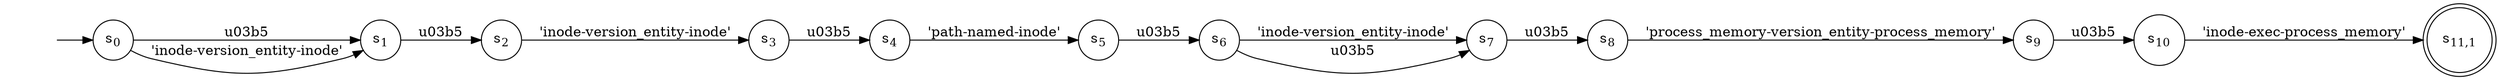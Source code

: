 digraph NFA {
    rankdir = LR;
    I [style = invis];
    I -> S0;
    S0 [label = <s<sub>0</sub>>, shape = circle];
    S1 [label = <s<sub>1</sub>>, shape = circle];
    S2 [label = <s<sub>2</sub>>, shape = circle];
    S3 [label = <s<sub>3</sub>>, shape = circle];
    S4 [label = <s<sub>4</sub>>, shape = circle];
    S5 [label = <s<sub>5</sub>>, shape = circle];
    S6 [label = <s<sub>6</sub>>, shape = circle];
    S7 [label = <s<sub>7</sub>>, shape = circle];
    S8 [label = <s<sub>8</sub>>, shape = circle];
    S9 [label = <s<sub>9</sub>>, shape = circle];
    S10 [label = <s<sub>10</sub>>, shape = circle];
    S11 [label = <s<sub>11,1</sub>>, shape = circle, peripheries = 2];
    S10 -> S11 [label = "'inode-exec-process_memory'"];
    S9 -> S10 [label = "\u03b5"];
    S8 -> S9 [label = "'process_memory-version_entity-process_memory'"];
    S7 -> S8 [label = "\u03b5"];
    S6 -> S7 [label = "'inode-version_entity-inode'"];
    S6 -> S7 [label = "\u03b5"];
    S5 -> S6 [label = "\u03b5"];
    S4 -> S5 [label = "'path-named-inode'"];
    S3 -> S4 [label = "\u03b5"];
    S2 -> S3 [label = "'inode-version_entity-inode'"];
    S1 -> S2 [label = "\u03b5"];
    S0 -> S1 [label = "\u03b5"];
    S0 -> S1 [label = "'inode-version_entity-inode'"];
}
